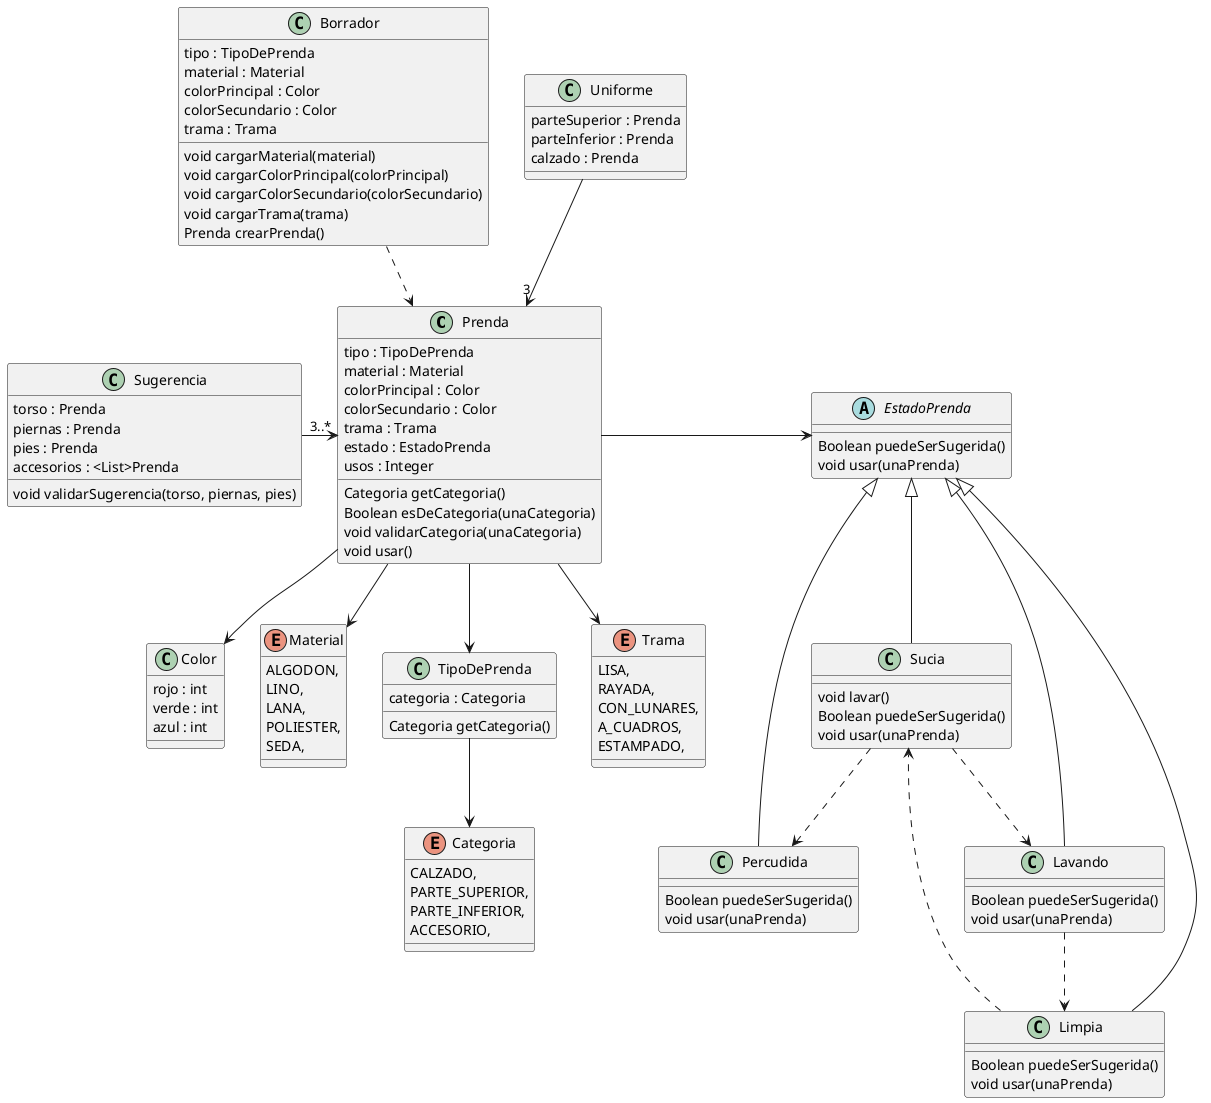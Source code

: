 @startuml QMP2

class Prenda {
  tipo : TipoDePrenda
  material : Material
  colorPrincipal : Color
  colorSecundario : Color
  trama : Trama
  estado : EstadoPrenda
  usos : Integer

  Categoria getCategoria()
  Boolean esDeCategoria(unaCategoria)
  void validarCategoria(unaCategoria)
  void usar()
}


class Color {
  rojo : int
  verde : int
  azul : int 
}

enum Categoria {
  CALZADO,
  PARTE_SUPERIOR,
  PARTE_INFERIOR,
  ACCESORIO,
}

enum Material {
  ALGODON,
  LINO,
  LANA,
  POLIESTER,
  SEDA,
}

class TipoDePrenda {
  categoria : Categoria  
  
  Categoria getCategoria()
}

Prenda --> Material
Prenda --> TipoDePrenda
Prenda --> Color
TipoDePrenda --> Categoria
' Prenda conoce su Material
' Prenda --> "1" Categoria


enum Trama{
  LISA,
  RAYADA,
  CON_LUNARES,
  A_CUADROS,
  ESTAMPADO,
}

' Trama corresponde a la tela, eso quiere decir que
' corresponde al Material? De ser asi debemos agregarle comportamiento
' al enum de Material creo
' IMO: Hay que agregarlo directamente a la prenda como propiedad
Prenda --> Trama

' El borrador deberia ser una clase "parecida" a la Prenda, e
' incluso dentro de su constructor, podemos hacer las validaciones
' de los datos para crear a la prenda desde alli

class Borrador {
  tipo : TipoDePrenda
  material : Material
  colorPrincipal : Color
  colorSecundario : Color
  trama : Trama

  void cargarMaterial(material)
  void cargarColorPrincipal(colorPrincipal)
  void cargarColorSecundario(colorSecundario)
  void cargarTrama(trama)
  Prenda crearPrenda()
}

class Uniforme {
  parteSuperior : Prenda
  parteInferior : Prenda
  calzado : Prenda
}

Uniforme -->"3" Prenda
Borrador ..> Prenda


class Sugerencia {
  torso : Prenda
  piernas : Prenda
  pies : Prenda
  accesorios : <List>Prenda

  void validarSugerencia(torso, piernas, pies)

}


Sugerencia -> "3..*" Prenda


' Para la segunda parte usamos el patron State

abstract EstadoPrenda {
  Boolean puedeSerSugerida()
  void usar(unaPrenda)
}

class Sucia {
  void lavar()
  Boolean puedeSerSugerida()
  void usar(unaPrenda)
}

class Percudida {
  Boolean puedeSerSugerida()
  void usar(unaPrenda)
}

class Limpia {
  Boolean puedeSerSugerida()
  void usar(unaPrenda)
}

class Lavando {
  Boolean puedeSerSugerida()
  void usar(unaPrenda)
}
' No esta clara la transicion de estado que tiene el estado Lavando
' por lo que decidimos que mientras se esta lavando se pueda usar
' y cuando eso suceda, pasara a Limpia

EstadoPrenda <|-- Sucia
EstadoPrenda <|-- Percudida
EstadoPrenda <|-- Limpia
EstadoPrenda <|-- Lavando

Sucia ..> Percudida
Sucia ..> Lavando
Lavando ..> Limpia
Limpia ..> Sucia

Prenda -right-> EstadoPrenda

@enduml
